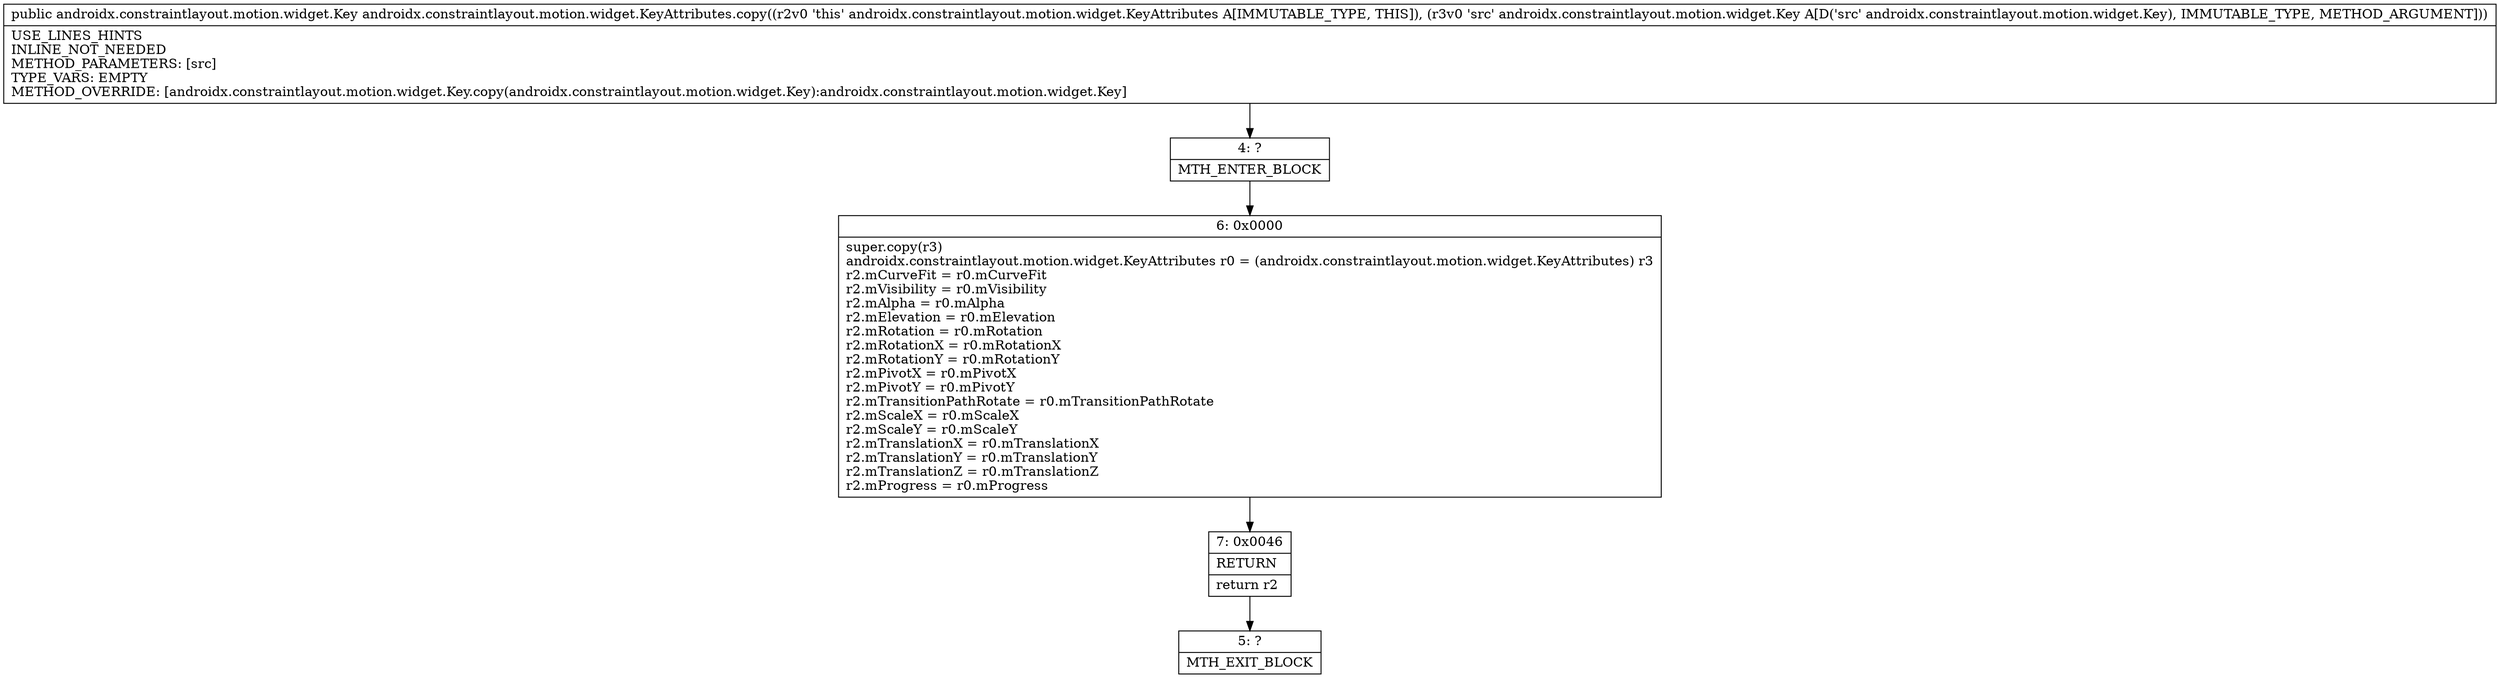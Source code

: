 digraph "CFG forandroidx.constraintlayout.motion.widget.KeyAttributes.copy(Landroidx\/constraintlayout\/motion\/widget\/Key;)Landroidx\/constraintlayout\/motion\/widget\/Key;" {
Node_4 [shape=record,label="{4\:\ ?|MTH_ENTER_BLOCK\l}"];
Node_6 [shape=record,label="{6\:\ 0x0000|super.copy(r3)\landroidx.constraintlayout.motion.widget.KeyAttributes r0 = (androidx.constraintlayout.motion.widget.KeyAttributes) r3\lr2.mCurveFit = r0.mCurveFit\lr2.mVisibility = r0.mVisibility\lr2.mAlpha = r0.mAlpha\lr2.mElevation = r0.mElevation\lr2.mRotation = r0.mRotation\lr2.mRotationX = r0.mRotationX\lr2.mRotationY = r0.mRotationY\lr2.mPivotX = r0.mPivotX\lr2.mPivotY = r0.mPivotY\lr2.mTransitionPathRotate = r0.mTransitionPathRotate\lr2.mScaleX = r0.mScaleX\lr2.mScaleY = r0.mScaleY\lr2.mTranslationX = r0.mTranslationX\lr2.mTranslationY = r0.mTranslationY\lr2.mTranslationZ = r0.mTranslationZ\lr2.mProgress = r0.mProgress\l}"];
Node_7 [shape=record,label="{7\:\ 0x0046|RETURN\l|return r2\l}"];
Node_5 [shape=record,label="{5\:\ ?|MTH_EXIT_BLOCK\l}"];
MethodNode[shape=record,label="{public androidx.constraintlayout.motion.widget.Key androidx.constraintlayout.motion.widget.KeyAttributes.copy((r2v0 'this' androidx.constraintlayout.motion.widget.KeyAttributes A[IMMUTABLE_TYPE, THIS]), (r3v0 'src' androidx.constraintlayout.motion.widget.Key A[D('src' androidx.constraintlayout.motion.widget.Key), IMMUTABLE_TYPE, METHOD_ARGUMENT]))  | USE_LINES_HINTS\lINLINE_NOT_NEEDED\lMETHOD_PARAMETERS: [src]\lTYPE_VARS: EMPTY\lMETHOD_OVERRIDE: [androidx.constraintlayout.motion.widget.Key.copy(androidx.constraintlayout.motion.widget.Key):androidx.constraintlayout.motion.widget.Key]\l}"];
MethodNode -> Node_4;Node_4 -> Node_6;
Node_6 -> Node_7;
Node_7 -> Node_5;
}

